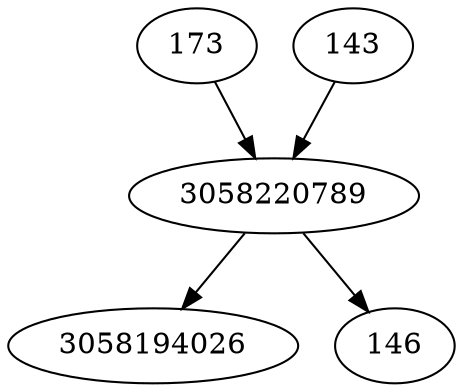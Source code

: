 strict digraph  {
3058194026;
173;
143;
146;
3058220789;
173 -> 3058220789;
143 -> 3058220789;
3058220789 -> 3058194026;
3058220789 -> 146;
}
